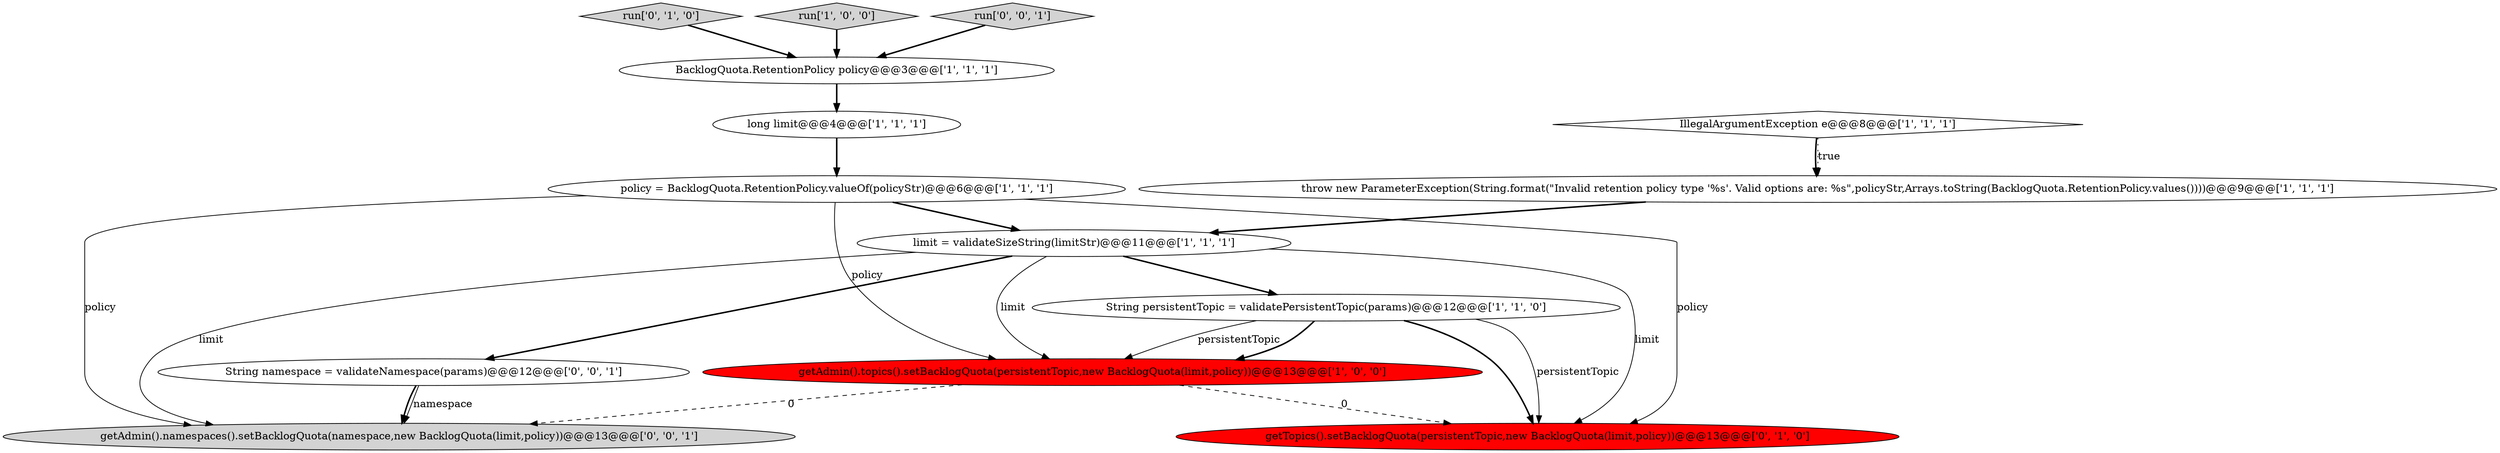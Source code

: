 digraph {
5 [style = filled, label = "policy = BacklogQuota.RetentionPolicy.valueOf(policyStr)@@@6@@@['1', '1', '1']", fillcolor = white, shape = ellipse image = "AAA0AAABBB1BBB"];
6 [style = filled, label = "limit = validateSizeString(limitStr)@@@11@@@['1', '1', '1']", fillcolor = white, shape = ellipse image = "AAA0AAABBB1BBB"];
3 [style = filled, label = "IllegalArgumentException e@@@8@@@['1', '1', '1']", fillcolor = white, shape = diamond image = "AAA0AAABBB1BBB"];
9 [style = filled, label = "run['0', '1', '0']", fillcolor = lightgray, shape = diamond image = "AAA0AAABBB2BBB"];
1 [style = filled, label = "BacklogQuota.RetentionPolicy policy@@@3@@@['1', '1', '1']", fillcolor = white, shape = ellipse image = "AAA0AAABBB1BBB"];
13 [style = filled, label = "getAdmin().namespaces().setBacklogQuota(namespace,new BacklogQuota(limit,policy))@@@13@@@['0', '0', '1']", fillcolor = lightgray, shape = ellipse image = "AAA0AAABBB3BBB"];
4 [style = filled, label = "throw new ParameterException(String.format(\"Invalid retention policy type '%s'. Valid options are: %s\",policyStr,Arrays.toString(BacklogQuota.RetentionPolicy.values())))@@@9@@@['1', '1', '1']", fillcolor = white, shape = ellipse image = "AAA0AAABBB1BBB"];
7 [style = filled, label = "String persistentTopic = validatePersistentTopic(params)@@@12@@@['1', '1', '0']", fillcolor = white, shape = ellipse image = "AAA0AAABBB1BBB"];
2 [style = filled, label = "long limit@@@4@@@['1', '1', '1']", fillcolor = white, shape = ellipse image = "AAA0AAABBB1BBB"];
10 [style = filled, label = "getTopics().setBacklogQuota(persistentTopic,new BacklogQuota(limit,policy))@@@13@@@['0', '1', '0']", fillcolor = red, shape = ellipse image = "AAA1AAABBB2BBB"];
11 [style = filled, label = "String namespace = validateNamespace(params)@@@12@@@['0', '0', '1']", fillcolor = white, shape = ellipse image = "AAA0AAABBB3BBB"];
0 [style = filled, label = "getAdmin().topics().setBacklogQuota(persistentTopic,new BacklogQuota(limit,policy))@@@13@@@['1', '0', '0']", fillcolor = red, shape = ellipse image = "AAA1AAABBB1BBB"];
8 [style = filled, label = "run['1', '0', '0']", fillcolor = lightgray, shape = diamond image = "AAA0AAABBB1BBB"];
12 [style = filled, label = "run['0', '0', '1']", fillcolor = lightgray, shape = diamond image = "AAA0AAABBB3BBB"];
6->10 [style = solid, label="limit"];
7->10 [style = solid, label="persistentTopic"];
7->0 [style = solid, label="persistentTopic"];
5->10 [style = solid, label="policy"];
4->6 [style = bold, label=""];
7->10 [style = bold, label=""];
3->4 [style = dotted, label="true"];
7->0 [style = bold, label=""];
12->1 [style = bold, label=""];
3->4 [style = bold, label=""];
11->13 [style = solid, label="namespace"];
0->10 [style = dashed, label="0"];
8->1 [style = bold, label=""];
5->0 [style = solid, label="policy"];
6->13 [style = solid, label="limit"];
5->6 [style = bold, label=""];
6->0 [style = solid, label="limit"];
6->11 [style = bold, label=""];
11->13 [style = bold, label=""];
0->13 [style = dashed, label="0"];
1->2 [style = bold, label=""];
6->7 [style = bold, label=""];
9->1 [style = bold, label=""];
5->13 [style = solid, label="policy"];
2->5 [style = bold, label=""];
}
